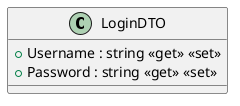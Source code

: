 @startuml
class LoginDTO {
    + Username : string <<get>> <<set>>
    + Password : string <<get>> <<set>>
}
@enduml
